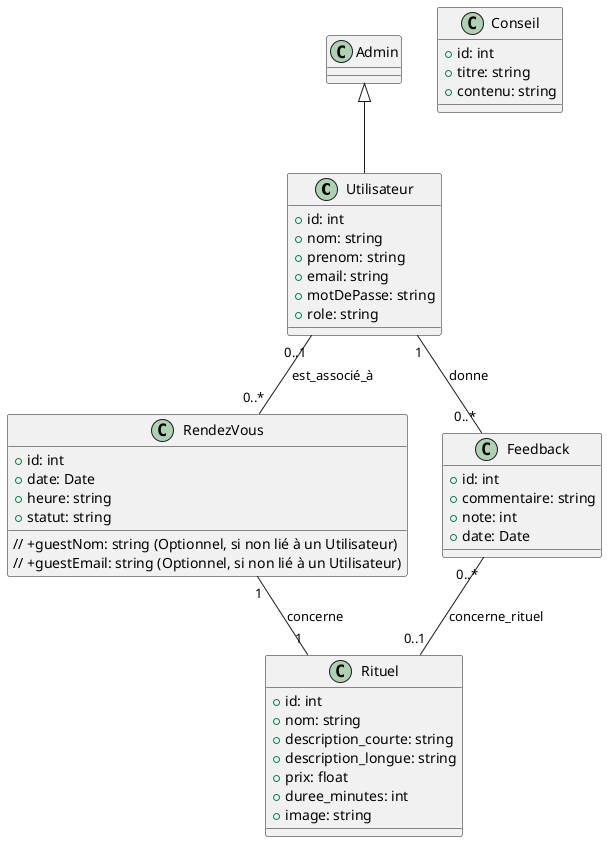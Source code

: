 @startuml
class Utilisateur {
  +id: int
  +nom: string
  +prenom: string
  +email: string
  +motDePasse: string
  +role: string
}

class Admin
Admin <|-- Utilisateur

class RendezVous {
  +id: int
  +date: Date
  +heure: string
  +statut: string
  // +guestNom: string (Optionnel, si non lié à un Utilisateur)
  // +guestEmail: string (Optionnel, si non lié à un Utilisateur)
}

class Rituel {
  +id: int
  +nom: string
  +description_courte: string
  +description_longue: string
  +prix: float
  +duree_minutes: int
  +image: string
}

class Conseil {
  +id: int
  +titre: string
  +contenu: string
}

class Feedback {
  +id: int
  +commentaire: string
  +note: int
  +date: Date
}

Utilisateur "0..1" -- "0..*" RendezVous : est_associé_à
RendezVous "1" -- "1" Rituel : concerne

Utilisateur "1" -- "0..*" Feedback : donne
Feedback "0..*" -- "0..1" Rituel : concerne_rituel
@enduml
